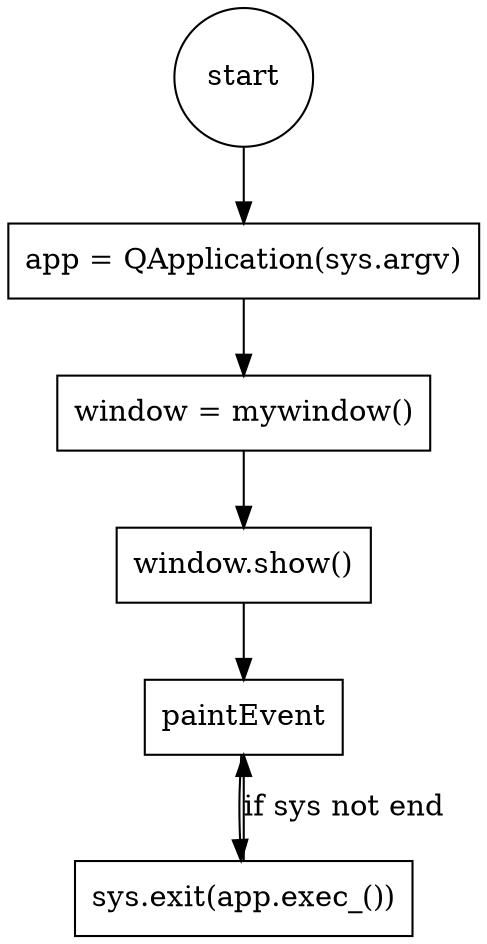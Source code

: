 digraph demo{
    //example[label="window",shape=rec]
    start[shape=circle]
    1[label="app = QApplication(sys.argv)",shape=rec]
    2[label="window = mywindow()",shape=rec]
    3[label="window.show()",shape=rec]
    paintEvent[label="paintEvent",shape=rec]
    4[label="sys.exit(app.exec_())",shape=rec]
    //example[label="window",shape=rec]
    //example[label="window",shape=rec]
    //example[label="window",shape=rec]
    //example[label="window",shape=rec]

    start->1
    1->2
    2->3
    3->paintEvent
    paintEvent->4
    4->paintEvent[label="if sys not end"]
}